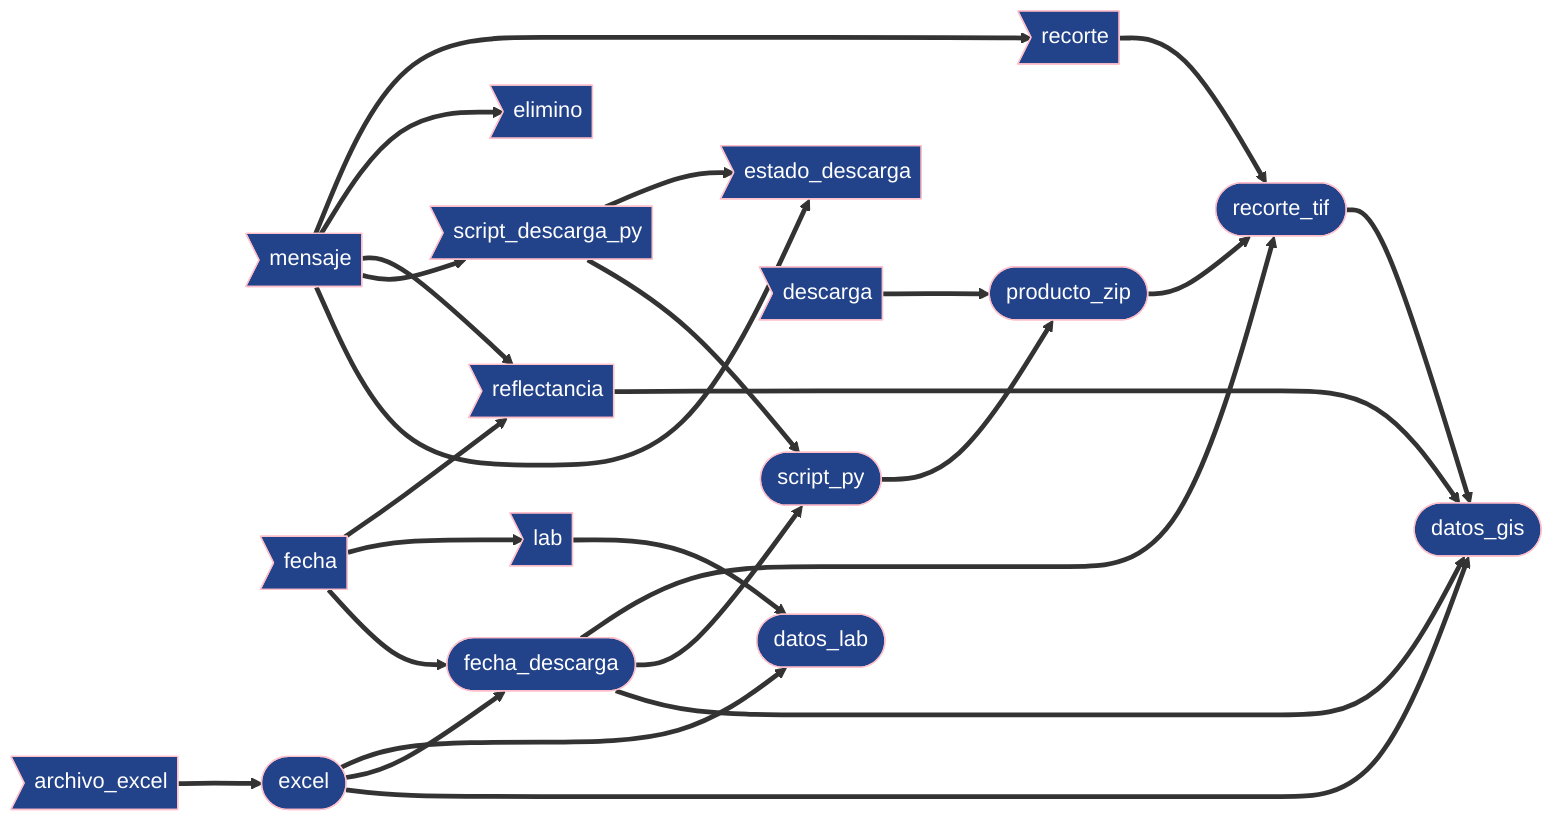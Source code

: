 graph LR
  x3d474db92cf09724>"mensaje"]:::outdated ==> xc5ec810879cc40ee>"recorte"]:::outdated
    x3d474db92cf09724>"mensaje"]:::outdated ==> x32cb0d977e75588d>"elimino"]:::outdated
    x3d474db92cf09724>"mensaje"]:::outdated ==> x0dc39fa9e42347ba>"reflectancia"]:::outdated
    x3d474db92cf09724>"mensaje"]:::outdated ==> x0e71b645b3e50d0c>"script_descarga_py"]:::outdated
    x3d474db92cf09724>"mensaje"]:::outdated ==> x70dd0adf732b9ac4>"estado_descarga"]:::outdated
    xfabd587be49f2fed>"fecha"]:::outdated ==> x0dc39fa9e42347ba>"reflectancia"]:::outdated
    xfabd587be49f2fed>"fecha"]:::outdated ==> x38637a02f9b83fc8>"lab"]:::outdated
    x0e71b645b3e50d0c>"script_descarga_py"]:::outdated ==> x70dd0adf732b9ac4>"estado_descarga"]:::outdated
    x2eb57580dd338e28(["excel"]):::outdated ==> x1a91c1978c7a143b(["datos_lab"]):::outdated
    x38637a02f9b83fc8>"lab"]:::outdated ==> x1a91c1978c7a143b(["datos_lab"]):::outdated
    x3975d57dc4a04f5c>"descarga"]:::outdated ==> x0a08cea06a6d211f(["producto_zip"]):::outdated
    xe56f95f4237d1e66(["script_py"]):::outdated ==> x0a08cea06a6d211f(["producto_zip"]):::outdated
    xd2e55a6b497fb062(["fecha_descarga"]):::outdated ==> x4b150ba8dbe4203d(["recorte_tif"]):::outdated
    x0a08cea06a6d211f(["producto_zip"]):::outdated ==> x4b150ba8dbe4203d(["recorte_tif"]):::outdated
    xc5ec810879cc40ee>"recorte"]:::outdated ==> x4b150ba8dbe4203d(["recorte_tif"]):::outdated
    x29bd13377b9e6171>"archivo_excel"]:::outdated ==> x2eb57580dd338e28(["excel"]):::outdated
    x2eb57580dd338e28(["excel"]):::outdated ==> xd2e55a6b497fb062(["fecha_descarga"]):::outdated
    xfabd587be49f2fed>"fecha"]:::outdated ==> xd2e55a6b497fb062(["fecha_descarga"]):::outdated
    xd2e55a6b497fb062(["fecha_descarga"]):::outdated ==> xe56f95f4237d1e66(["script_py"]):::outdated
    x0e71b645b3e50d0c>"script_descarga_py"]:::outdated ==> xe56f95f4237d1e66(["script_py"]):::outdated
    x2eb57580dd338e28(["excel"]):::outdated ==> x75ae8feee719d1e2(["datos_gis"]):::outdated
    xd2e55a6b497fb062(["fecha_descarga"]):::outdated ==> x75ae8feee719d1e2(["datos_gis"]):::outdated
    x4b150ba8dbe4203d(["recorte_tif"]):::outdated ==> x75ae8feee719d1e2(["datos_gis"]):::outdated
    x0dc39fa9e42347ba>"reflectancia"]:::outdated ==> x75ae8feee719d1e2(["datos_gis"]):::outdated

  classDef outdated stroke:#FFC0CB,color:#FFFFFF,fill:#224289;
  classDef errored stroke:#FFC0CB,color:#FFFFFF,fill:#224289;
  classDef none stroke:#FFC0CB,color:#FFFFFF,fill:#224289;